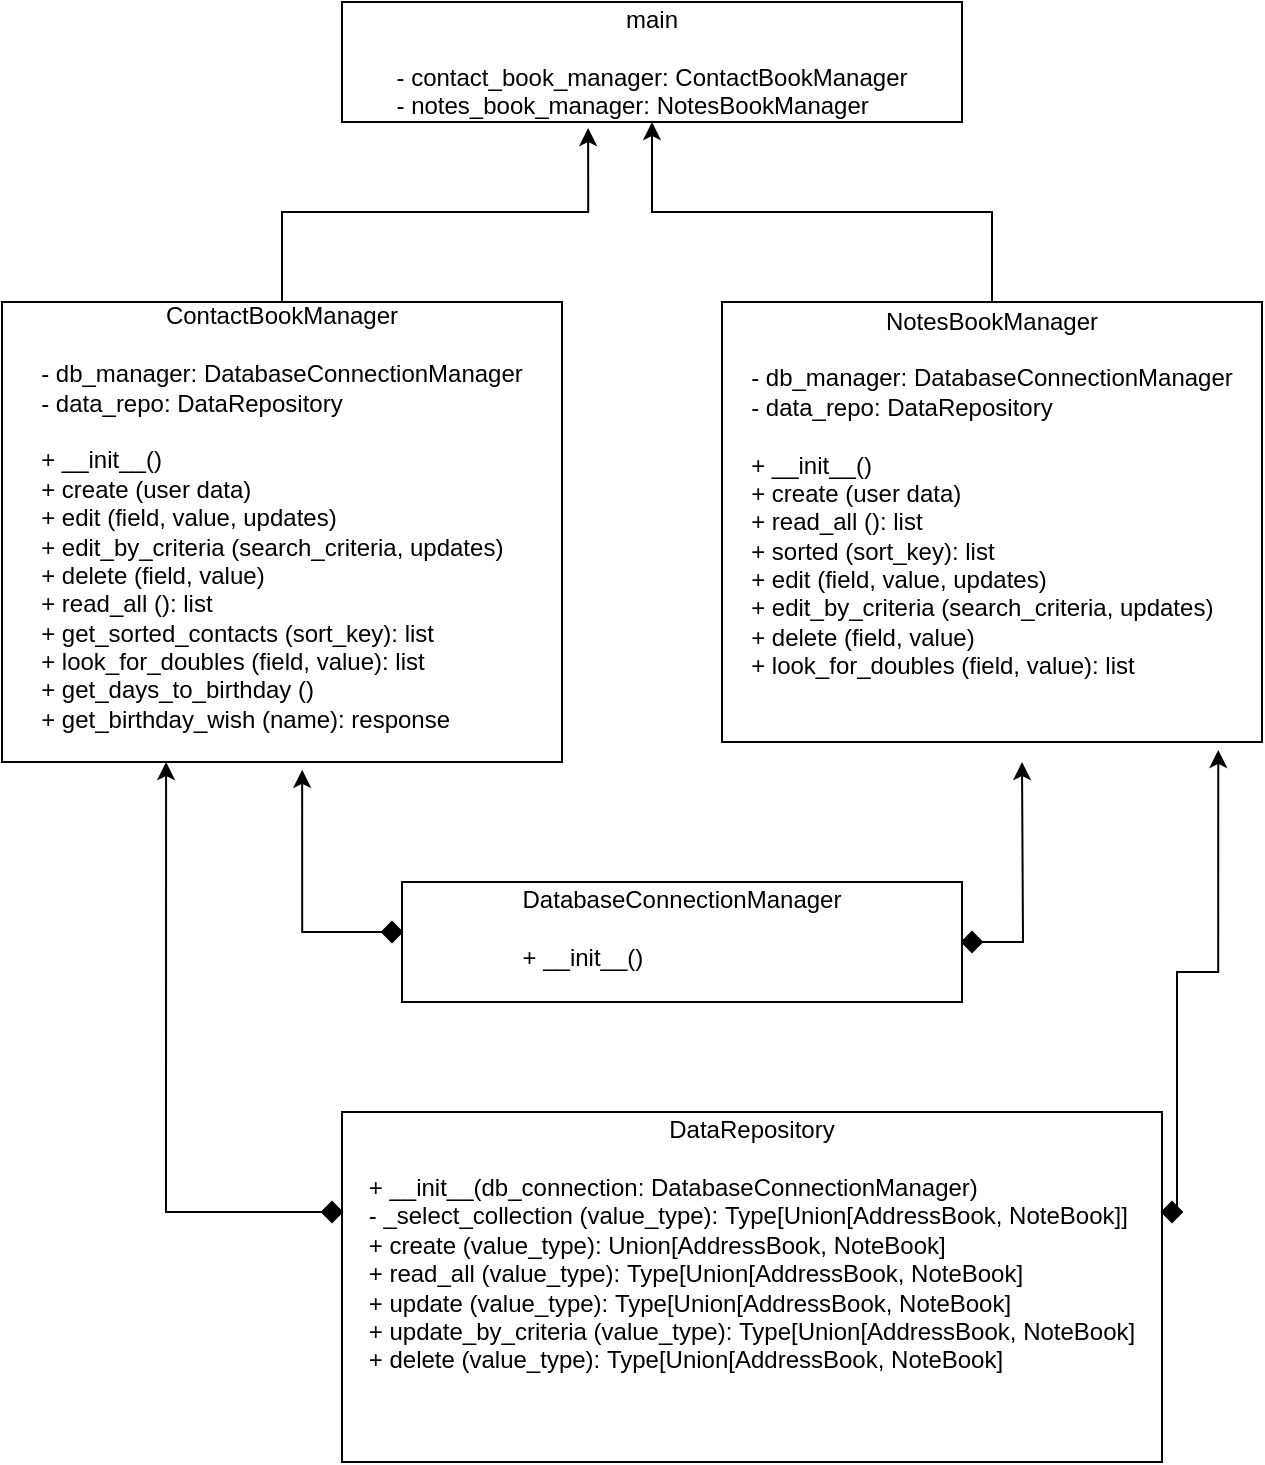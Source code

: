 <mxfile version="22.0.8" type="github">
  <diagram name="Strona-1" id="lUSPnuUecK80H1Bj3bjA">
    <mxGraphModel dx="794" dy="452" grid="1" gridSize="10" guides="1" tooltips="1" connect="1" arrows="1" fold="1" page="1" pageScale="1" pageWidth="827" pageHeight="1169" math="0" shadow="0">
      <root>
        <mxCell id="0" />
        <mxCell id="1" parent="0" />
        <mxCell id="3aJQmZQKKILCcKE1roAq-3" value="&lt;div style=&quot;&quot;&gt;ContactBookManager&lt;/div&gt;&lt;div style=&quot;text-align: left;&quot;&gt;&lt;br&gt;&lt;/div&gt;&lt;div style=&quot;text-align: left;&quot;&gt;- db_manager: DatabaseConnectionManager&lt;/div&gt;&lt;div style=&quot;text-align: left;&quot;&gt;- data_repo: DataRepository&lt;/div&gt;&lt;div style=&quot;text-align: left;&quot;&gt;&lt;br&gt;&lt;/div&gt;&lt;div style=&quot;text-align: left;&quot;&gt;+ __init__()&lt;/div&gt;&lt;div style=&quot;text-align: left;&quot;&gt;+ create (user data)&lt;/div&gt;&lt;div style=&quot;text-align: left;&quot;&gt;+ edit (field, value, updates)&lt;/div&gt;&lt;div style=&quot;text-align: left;&quot;&gt;+ edit_by_criteria (search_criteria, updates)&lt;/div&gt;&lt;div style=&quot;text-align: left;&quot;&gt;+ delete (field, value)&lt;/div&gt;&lt;div style=&quot;text-align: left;&quot;&gt;+ read_all (): list&lt;/div&gt;&lt;div style=&quot;text-align: left;&quot;&gt;+ get_sorted_contacts (sort_key): list&lt;/div&gt;&lt;div style=&quot;text-align: left;&quot;&gt;+ look_for_doubles (field, value): list&lt;/div&gt;&lt;div style=&quot;text-align: left;&quot;&gt;+ get_days_to_birthday ()&lt;/div&gt;&lt;div style=&quot;text-align: left;&quot;&gt;+ get_birthday_wish (name): response&lt;/div&gt;&lt;div style=&quot;&quot;&gt;&lt;br&gt;&lt;/div&gt;" style="rounded=0;whiteSpace=wrap;html=1;" parent="1" vertex="1">
          <mxGeometry x="120" y="180" width="280" height="230" as="geometry" />
        </mxCell>
        <mxCell id="hHAY99vM6y1JYQ9KOGwa-3" value="main&lt;br&gt;&lt;br&gt;&lt;div style=&quot;text-align: left;&quot;&gt;- contact_book_manager: ContactBookManager&lt;/div&gt;&lt;div style=&quot;text-align: left;&quot;&gt;- notes_book_manager: NotesBookManager&lt;/div&gt;" style="rounded=0;whiteSpace=wrap;html=1;" parent="1" vertex="1">
          <mxGeometry x="290" y="30" width="310" height="60" as="geometry" />
        </mxCell>
        <mxCell id="4k38tL_wzNiVAlJpDp3h-1" style="edgeStyle=orthogonalEdgeStyle;rounded=0;orthogonalLoop=1;jettySize=auto;html=1;exitX=0.5;exitY=0;exitDx=0;exitDy=0;" edge="1" parent="1" source="hHAY99vM6y1JYQ9KOGwa-10" target="hHAY99vM6y1JYQ9KOGwa-3">
          <mxGeometry relative="1" as="geometry" />
        </mxCell>
        <mxCell id="hHAY99vM6y1JYQ9KOGwa-10" value="&lt;div style=&quot;&quot;&gt;NotesBookManager&lt;/div&gt;&lt;div style=&quot;text-align: left;&quot;&gt;&lt;br&gt;&lt;/div&gt;&lt;div style=&quot;text-align: left;&quot;&gt;- db_manager: DatabaseConnectionManager&lt;/div&gt;&lt;div style=&quot;text-align: left;&quot;&gt;- data_repo: DataRepository&lt;/div&gt;&lt;div style=&quot;text-align: left;&quot;&gt;&lt;br&gt;&lt;/div&gt;&lt;div style=&quot;text-align: left;&quot;&gt;+ __init__()&lt;/div&gt;&lt;div style=&quot;text-align: left;&quot;&gt;+ create (user data)&lt;/div&gt;&lt;div style=&quot;text-align: left;&quot;&gt;+ read_all (): list&lt;/div&gt;&lt;div style=&quot;text-align: left;&quot;&gt;+ sorted (sort_key): list&lt;/div&gt;&lt;div style=&quot;text-align: left;&quot;&gt;+ edit (field, value, updates)&lt;br&gt;&lt;/div&gt;&lt;div style=&quot;text-align: left;&quot;&gt;+ edit_by_criteria (search_criteria, updates)&lt;/div&gt;&lt;div style=&quot;text-align: left;&quot;&gt;+ delete (field, value)&lt;/div&gt;&lt;div style=&quot;text-align: left;&quot;&gt;+ look_for_doubles (field, value): list&lt;/div&gt;&lt;div style=&quot;text-align: left;&quot;&gt;&lt;br&gt;&lt;/div&gt;&lt;div style=&quot;&quot;&gt;&lt;br&gt;&lt;/div&gt;" style="rounded=0;whiteSpace=wrap;html=1;" parent="1" vertex="1">
          <mxGeometry x="480" y="180" width="270" height="220" as="geometry" />
        </mxCell>
        <mxCell id="hHAY99vM6y1JYQ9KOGwa-16" style="edgeStyle=orthogonalEdgeStyle;rounded=0;orthogonalLoop=1;jettySize=auto;html=1;exitX=0.5;exitY=0;exitDx=0;exitDy=0;entryX=0.397;entryY=1.05;entryDx=0;entryDy=0;entryPerimeter=0;" parent="1" source="3aJQmZQKKILCcKE1roAq-3" target="hHAY99vM6y1JYQ9KOGwa-3" edge="1">
          <mxGeometry relative="1" as="geometry" />
        </mxCell>
        <mxCell id="4k38tL_wzNiVAlJpDp3h-36" style="edgeStyle=orthogonalEdgeStyle;rounded=0;orthogonalLoop=1;jettySize=auto;html=1;" edge="1" parent="1" source="hHAY99vM6y1JYQ9KOGwa-20">
          <mxGeometry relative="1" as="geometry">
            <mxPoint x="630" y="410" as="targetPoint" />
          </mxGeometry>
        </mxCell>
        <mxCell id="hHAY99vM6y1JYQ9KOGwa-20" value="&lt;div style=&quot;&quot;&gt;&lt;div style=&quot;border-color: var(--border-color); text-align: left;&quot;&gt;DatabaseConnectionManager&lt;/div&gt;&lt;div style=&quot;text-align: justify;&quot;&gt;&lt;br&gt;&lt;/div&gt;&lt;/div&gt;&lt;div style=&quot;text-align: left;&quot;&gt;+ __init__()&lt;/div&gt;&lt;div style=&quot;&quot;&gt;&lt;br&gt;&lt;/div&gt;" style="rounded=0;whiteSpace=wrap;html=1;" parent="1" vertex="1">
          <mxGeometry x="320" y="470" width="280" height="60" as="geometry" />
        </mxCell>
        <mxCell id="hHAY99vM6y1JYQ9KOGwa-21" value="&lt;div style=&quot;&quot;&gt;DataRepository&lt;/div&gt;&lt;div style=&quot;text-align: left;&quot;&gt;&lt;br&gt;&lt;/div&gt;&lt;div style=&quot;text-align: left;&quot;&gt;+ __init__(db_connection: DatabaseConnectionManager)&lt;/div&gt;&lt;div style=&quot;text-align: left;&quot;&gt;- _select_collection (value_type):&amp;nbsp;Type[Union[AddressBook, NoteBook]]&lt;br&gt;&lt;/div&gt;&lt;div style=&quot;text-align: left;&quot;&gt;+ create (value_type): Union[AddressBook, NoteBook]&lt;/div&gt;&lt;div style=&quot;text-align: left;&quot;&gt;+ read_all (value_type):&amp;nbsp;Type[Union[AddressBook, NoteBook]&lt;/div&gt;&lt;div style=&quot;text-align: left;&quot;&gt;+ update (value_type):&amp;nbsp;Type[Union[AddressBook, NoteBook]&lt;/div&gt;&lt;div style=&quot;text-align: left;&quot;&gt;+ update_by_criteria (value_type):&amp;nbsp;Type[Union[AddressBook, NoteBook]&lt;/div&gt;&lt;div style=&quot;text-align: left;&quot;&gt;+ delete (value_type):&amp;nbsp;Type[Union[AddressBook, NoteBook]&lt;/div&gt;&lt;div style=&quot;text-align: left;&quot;&gt;&lt;br&gt;&lt;/div&gt;&lt;div style=&quot;text-align: left;&quot;&gt;&lt;br&gt;&lt;/div&gt;&lt;div style=&quot;&quot;&gt;&lt;br&gt;&lt;/div&gt;" style="rounded=0;whiteSpace=wrap;html=1;" parent="1" vertex="1">
          <mxGeometry x="290" y="585" width="410" height="175" as="geometry" />
        </mxCell>
        <mxCell id="4k38tL_wzNiVAlJpDp3h-3" value="" style="rhombus;whiteSpace=wrap;html=1;strokeColor=default;fillColor=#000000;" vertex="1" parent="1">
          <mxGeometry x="310" y="490" width="10" height="10" as="geometry" />
        </mxCell>
        <mxCell id="4k38tL_wzNiVAlJpDp3h-8" style="edgeStyle=orthogonalEdgeStyle;rounded=0;orthogonalLoop=1;jettySize=auto;html=1;exitX=0;exitY=0.5;exitDx=0;exitDy=0;entryX=0.536;entryY=1.017;entryDx=0;entryDy=0;entryPerimeter=0;" edge="1" parent="1" source="4k38tL_wzNiVAlJpDp3h-3" target="3aJQmZQKKILCcKE1roAq-3">
          <mxGeometry relative="1" as="geometry" />
        </mxCell>
        <mxCell id="4k38tL_wzNiVAlJpDp3h-9" value="" style="rhombus;whiteSpace=wrap;html=1;strokeColor=default;fillColor=#000000;" vertex="1" parent="1">
          <mxGeometry x="280" y="630" width="10" height="10" as="geometry" />
        </mxCell>
        <mxCell id="4k38tL_wzNiVAlJpDp3h-11" style="edgeStyle=orthogonalEdgeStyle;rounded=0;orthogonalLoop=1;jettySize=auto;html=1;exitX=0;exitY=0.5;exitDx=0;exitDy=0;entryX=0.293;entryY=1;entryDx=0;entryDy=0;entryPerimeter=0;" edge="1" parent="1" source="4k38tL_wzNiVAlJpDp3h-9" target="3aJQmZQKKILCcKE1roAq-3">
          <mxGeometry relative="1" as="geometry" />
        </mxCell>
        <mxCell id="4k38tL_wzNiVAlJpDp3h-13" value="" style="rhombus;whiteSpace=wrap;html=1;strokeColor=default;fillColor=#000000;" vertex="1" parent="1">
          <mxGeometry x="700" y="630" width="10" height="10" as="geometry" />
        </mxCell>
        <mxCell id="4k38tL_wzNiVAlJpDp3h-12" value="" style="rhombus;whiteSpace=wrap;html=1;strokeColor=default;fillColor=#000000;direction=west;" vertex="1" parent="1">
          <mxGeometry x="600" y="495" width="10" height="10" as="geometry" />
        </mxCell>
        <mxCell id="4k38tL_wzNiVAlJpDp3h-32" style="edgeStyle=orthogonalEdgeStyle;rounded=0;orthogonalLoop=1;jettySize=auto;html=1;exitX=1;exitY=1;exitDx=0;exitDy=0;entryX=0.919;entryY=1.018;entryDx=0;entryDy=0;entryPerimeter=0;" edge="1" parent="1" source="4k38tL_wzNiVAlJpDp3h-13" target="hHAY99vM6y1JYQ9KOGwa-10">
          <mxGeometry relative="1" as="geometry" />
        </mxCell>
      </root>
    </mxGraphModel>
  </diagram>
</mxfile>
